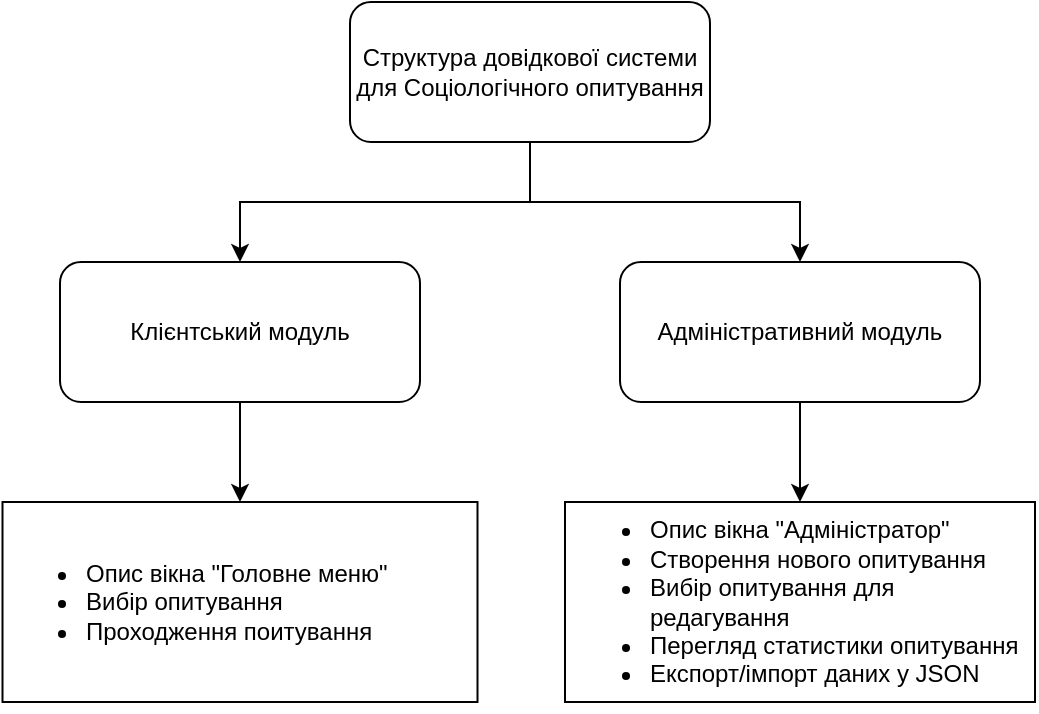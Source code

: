 <mxfile version="27.0.3">
  <diagram name="Page-1" id="RsTqxLJkM59AuDEcubVw">
    <mxGraphModel dx="1020" dy="925" grid="0" gridSize="10" guides="1" tooltips="1" connect="1" arrows="1" fold="1" page="1" pageScale="1" pageWidth="850" pageHeight="1100" math="0" shadow="0">
      <root>
        <mxCell id="0" />
        <mxCell id="1" parent="0" />
        <mxCell id="aycMisDbpP-9V_9Z00iD-4" style="edgeStyle=orthogonalEdgeStyle;rounded=0;orthogonalLoop=1;jettySize=auto;html=1;entryX=0.5;entryY=0;entryDx=0;entryDy=0;" edge="1" parent="1" source="aycMisDbpP-9V_9Z00iD-1" target="aycMisDbpP-9V_9Z00iD-3">
          <mxGeometry relative="1" as="geometry" />
        </mxCell>
        <mxCell id="aycMisDbpP-9V_9Z00iD-6" style="edgeStyle=orthogonalEdgeStyle;rounded=0;orthogonalLoop=1;jettySize=auto;html=1;entryX=0.5;entryY=0;entryDx=0;entryDy=0;" edge="1" parent="1" source="aycMisDbpP-9V_9Z00iD-1" target="aycMisDbpP-9V_9Z00iD-5">
          <mxGeometry relative="1" as="geometry" />
        </mxCell>
        <mxCell id="aycMisDbpP-9V_9Z00iD-1" value="Структура довідкової системи для Соціологічного опитування" style="rounded=1;whiteSpace=wrap;html=1;arcSize=15;" vertex="1" parent="1">
          <mxGeometry x="335" y="40" width="180" height="70" as="geometry" />
        </mxCell>
        <mxCell id="aycMisDbpP-9V_9Z00iD-8" style="edgeStyle=orthogonalEdgeStyle;rounded=0;orthogonalLoop=1;jettySize=auto;html=1;entryX=0.5;entryY=0;entryDx=0;entryDy=0;" edge="1" parent="1" source="aycMisDbpP-9V_9Z00iD-3" target="aycMisDbpP-9V_9Z00iD-7">
          <mxGeometry relative="1" as="geometry" />
        </mxCell>
        <mxCell id="aycMisDbpP-9V_9Z00iD-3" value="Клієнтський модуль" style="rounded=1;whiteSpace=wrap;html=1;arcSize=15;" vertex="1" parent="1">
          <mxGeometry x="190" y="170" width="180" height="70" as="geometry" />
        </mxCell>
        <mxCell id="aycMisDbpP-9V_9Z00iD-10" style="edgeStyle=orthogonalEdgeStyle;rounded=0;orthogonalLoop=1;jettySize=auto;html=1;entryX=0.5;entryY=0;entryDx=0;entryDy=0;" edge="1" parent="1" source="aycMisDbpP-9V_9Z00iD-5" target="aycMisDbpP-9V_9Z00iD-9">
          <mxGeometry relative="1" as="geometry" />
        </mxCell>
        <mxCell id="aycMisDbpP-9V_9Z00iD-5" value="Адміністративний модуль" style="rounded=1;whiteSpace=wrap;html=1;arcSize=15;" vertex="1" parent="1">
          <mxGeometry x="470" y="170" width="180" height="70" as="geometry" />
        </mxCell>
        <mxCell id="aycMisDbpP-9V_9Z00iD-7" value="&lt;ul&gt;&lt;li&gt;Опис вікна &quot;Головне меню&quot;&lt;/li&gt;&lt;li&gt;Вибір опитування&lt;/li&gt;&lt;li&gt;Проходження поитування&lt;/li&gt;&lt;/ul&gt;" style="rounded=0;whiteSpace=wrap;html=1;align=left;" vertex="1" parent="1">
          <mxGeometry x="161.25" y="290" width="237.5" height="100" as="geometry" />
        </mxCell>
        <mxCell id="aycMisDbpP-9V_9Z00iD-9" value="&lt;ul&gt;&lt;li&gt;Опис вікна &quot;Адміністратор&quot;&lt;/li&gt;&lt;li&gt;Створення нового опитування&lt;/li&gt;&lt;li&gt;Вибір опитування для редагування&lt;/li&gt;&lt;li&gt;Перегляд статистики опитування&lt;/li&gt;&lt;li&gt;Експорт/імпорт даних у JSON&lt;/li&gt;&lt;/ul&gt;" style="rounded=0;whiteSpace=wrap;html=1;align=left;" vertex="1" parent="1">
          <mxGeometry x="442.5" y="290" width="235" height="100" as="geometry" />
        </mxCell>
      </root>
    </mxGraphModel>
  </diagram>
</mxfile>
